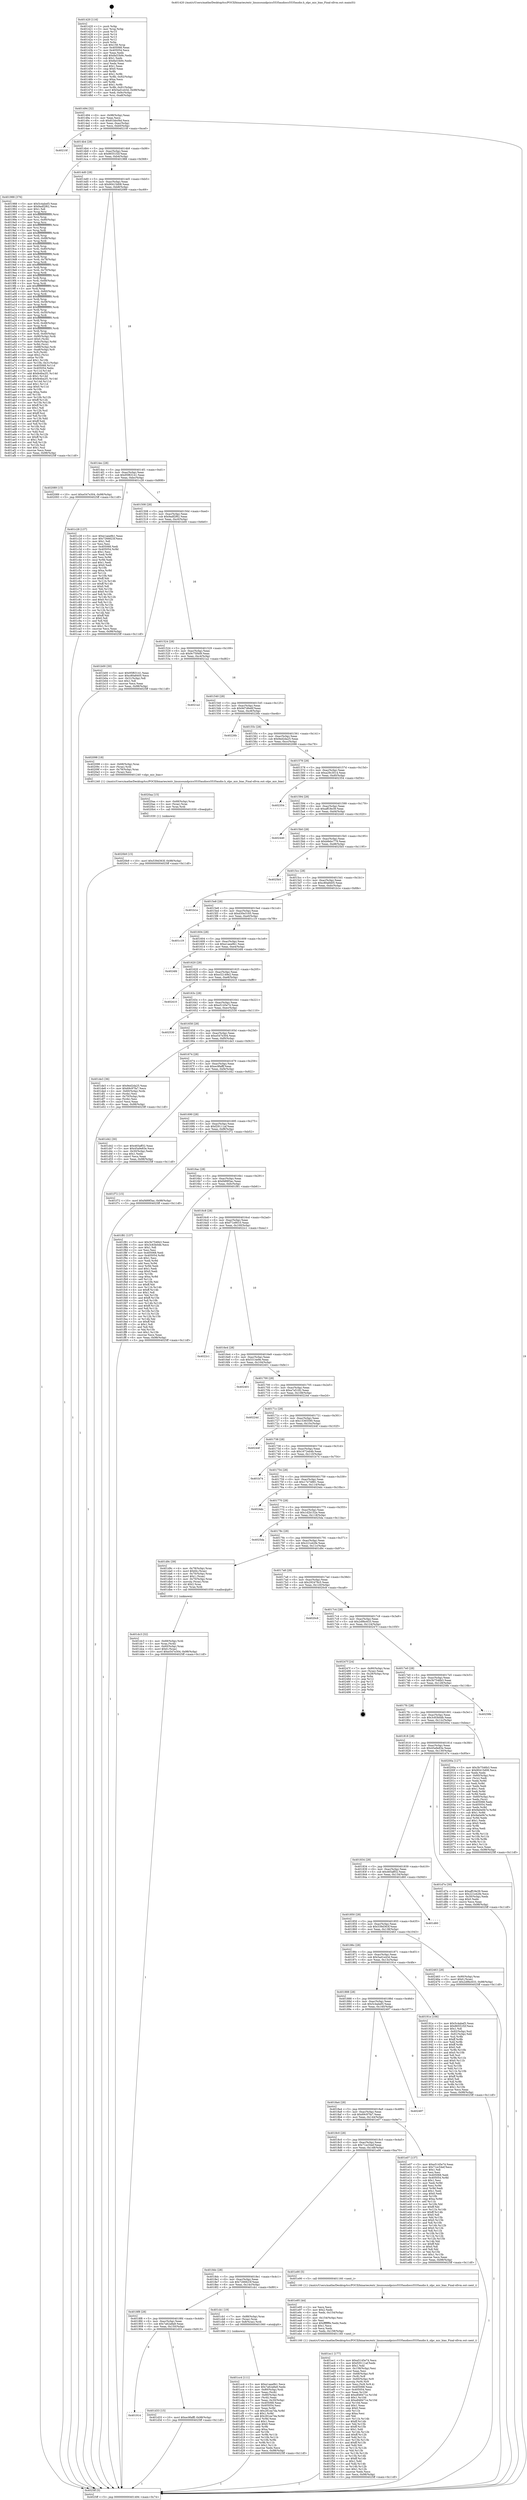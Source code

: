 digraph "0x401420" {
  label = "0x401420 (/mnt/c/Users/mathe/Desktop/tcc/POCII/binaries/extr_linuxsoundpcics5535audiocs5535audio.h_olpc_mic_bias_Final-ollvm.out::main(0))"
  labelloc = "t"
  node[shape=record]

  Entry [label="",width=0.3,height=0.3,shape=circle,fillcolor=black,style=filled]
  "0x401494" [label="{
     0x401494 [32]\l
     | [instrs]\l
     &nbsp;&nbsp;0x401494 \<+6\>: mov -0x98(%rbp),%eax\l
     &nbsp;&nbsp;0x40149a \<+2\>: mov %eax,%ecx\l
     &nbsp;&nbsp;0x40149c \<+6\>: sub $0x81bbcf4d,%ecx\l
     &nbsp;&nbsp;0x4014a2 \<+6\>: mov %eax,-0xac(%rbp)\l
     &nbsp;&nbsp;0x4014a8 \<+6\>: mov %ecx,-0xb0(%rbp)\l
     &nbsp;&nbsp;0x4014ae \<+6\>: je 000000000040210f \<main+0xcef\>\l
  }"]
  "0x40210f" [label="{
     0x40210f\l
  }", style=dashed]
  "0x4014b4" [label="{
     0x4014b4 [28]\l
     | [instrs]\l
     &nbsp;&nbsp;0x4014b4 \<+5\>: jmp 00000000004014b9 \<main+0x99\>\l
     &nbsp;&nbsp;0x4014b9 \<+6\>: mov -0xac(%rbp),%eax\l
     &nbsp;&nbsp;0x4014bf \<+5\>: sub $0x86551f2f,%eax\l
     &nbsp;&nbsp;0x4014c4 \<+6\>: mov %eax,-0xb4(%rbp)\l
     &nbsp;&nbsp;0x4014ca \<+6\>: je 0000000000401988 \<main+0x568\>\l
  }"]
  Exit [label="",width=0.3,height=0.3,shape=circle,fillcolor=black,style=filled,peripheries=2]
  "0x401988" [label="{
     0x401988 [376]\l
     | [instrs]\l
     &nbsp;&nbsp;0x401988 \<+5\>: mov $0x5c4abef3,%eax\l
     &nbsp;&nbsp;0x40198d \<+5\>: mov $0x9adf2f62,%ecx\l
     &nbsp;&nbsp;0x401992 \<+2\>: mov $0x1,%dl\l
     &nbsp;&nbsp;0x401994 \<+3\>: mov %rsp,%rsi\l
     &nbsp;&nbsp;0x401997 \<+4\>: add $0xfffffffffffffff0,%rsi\l
     &nbsp;&nbsp;0x40199b \<+3\>: mov %rsi,%rsp\l
     &nbsp;&nbsp;0x40199e \<+7\>: mov %rsi,-0x90(%rbp)\l
     &nbsp;&nbsp;0x4019a5 \<+3\>: mov %rsp,%rsi\l
     &nbsp;&nbsp;0x4019a8 \<+4\>: add $0xfffffffffffffff0,%rsi\l
     &nbsp;&nbsp;0x4019ac \<+3\>: mov %rsi,%rsp\l
     &nbsp;&nbsp;0x4019af \<+3\>: mov %rsp,%rdi\l
     &nbsp;&nbsp;0x4019b2 \<+4\>: add $0xfffffffffffffff0,%rdi\l
     &nbsp;&nbsp;0x4019b6 \<+3\>: mov %rdi,%rsp\l
     &nbsp;&nbsp;0x4019b9 \<+7\>: mov %rdi,-0x88(%rbp)\l
     &nbsp;&nbsp;0x4019c0 \<+3\>: mov %rsp,%rdi\l
     &nbsp;&nbsp;0x4019c3 \<+4\>: add $0xfffffffffffffff0,%rdi\l
     &nbsp;&nbsp;0x4019c7 \<+3\>: mov %rdi,%rsp\l
     &nbsp;&nbsp;0x4019ca \<+4\>: mov %rdi,-0x80(%rbp)\l
     &nbsp;&nbsp;0x4019ce \<+3\>: mov %rsp,%rdi\l
     &nbsp;&nbsp;0x4019d1 \<+4\>: add $0xfffffffffffffff0,%rdi\l
     &nbsp;&nbsp;0x4019d5 \<+3\>: mov %rdi,%rsp\l
     &nbsp;&nbsp;0x4019d8 \<+4\>: mov %rdi,-0x78(%rbp)\l
     &nbsp;&nbsp;0x4019dc \<+3\>: mov %rsp,%rdi\l
     &nbsp;&nbsp;0x4019df \<+4\>: add $0xfffffffffffffff0,%rdi\l
     &nbsp;&nbsp;0x4019e3 \<+3\>: mov %rdi,%rsp\l
     &nbsp;&nbsp;0x4019e6 \<+4\>: mov %rdi,-0x70(%rbp)\l
     &nbsp;&nbsp;0x4019ea \<+3\>: mov %rsp,%rdi\l
     &nbsp;&nbsp;0x4019ed \<+4\>: add $0xfffffffffffffff0,%rdi\l
     &nbsp;&nbsp;0x4019f1 \<+3\>: mov %rdi,%rsp\l
     &nbsp;&nbsp;0x4019f4 \<+4\>: mov %rdi,-0x68(%rbp)\l
     &nbsp;&nbsp;0x4019f8 \<+3\>: mov %rsp,%rdi\l
     &nbsp;&nbsp;0x4019fb \<+4\>: add $0xfffffffffffffff0,%rdi\l
     &nbsp;&nbsp;0x4019ff \<+3\>: mov %rdi,%rsp\l
     &nbsp;&nbsp;0x401a02 \<+4\>: mov %rdi,-0x60(%rbp)\l
     &nbsp;&nbsp;0x401a06 \<+3\>: mov %rsp,%rdi\l
     &nbsp;&nbsp;0x401a09 \<+4\>: add $0xfffffffffffffff0,%rdi\l
     &nbsp;&nbsp;0x401a0d \<+3\>: mov %rdi,%rsp\l
     &nbsp;&nbsp;0x401a10 \<+4\>: mov %rdi,-0x58(%rbp)\l
     &nbsp;&nbsp;0x401a14 \<+3\>: mov %rsp,%rdi\l
     &nbsp;&nbsp;0x401a17 \<+4\>: add $0xfffffffffffffff0,%rdi\l
     &nbsp;&nbsp;0x401a1b \<+3\>: mov %rdi,%rsp\l
     &nbsp;&nbsp;0x401a1e \<+4\>: mov %rdi,-0x50(%rbp)\l
     &nbsp;&nbsp;0x401a22 \<+3\>: mov %rsp,%rdi\l
     &nbsp;&nbsp;0x401a25 \<+4\>: add $0xfffffffffffffff0,%rdi\l
     &nbsp;&nbsp;0x401a29 \<+3\>: mov %rdi,%rsp\l
     &nbsp;&nbsp;0x401a2c \<+4\>: mov %rdi,-0x48(%rbp)\l
     &nbsp;&nbsp;0x401a30 \<+3\>: mov %rsp,%rdi\l
     &nbsp;&nbsp;0x401a33 \<+4\>: add $0xfffffffffffffff0,%rdi\l
     &nbsp;&nbsp;0x401a37 \<+3\>: mov %rdi,%rsp\l
     &nbsp;&nbsp;0x401a3a \<+4\>: mov %rdi,-0x40(%rbp)\l
     &nbsp;&nbsp;0x401a3e \<+7\>: mov -0x90(%rbp),%rdi\l
     &nbsp;&nbsp;0x401a45 \<+6\>: movl $0x0,(%rdi)\l
     &nbsp;&nbsp;0x401a4b \<+7\>: mov -0x9c(%rbp),%r8d\l
     &nbsp;&nbsp;0x401a52 \<+3\>: mov %r8d,(%rsi)\l
     &nbsp;&nbsp;0x401a55 \<+7\>: mov -0x88(%rbp),%rdi\l
     &nbsp;&nbsp;0x401a5c \<+7\>: mov -0xa8(%rbp),%r9\l
     &nbsp;&nbsp;0x401a63 \<+3\>: mov %r9,(%rdi)\l
     &nbsp;&nbsp;0x401a66 \<+3\>: cmpl $0x2,(%rsi)\l
     &nbsp;&nbsp;0x401a69 \<+4\>: setne %r10b\l
     &nbsp;&nbsp;0x401a6d \<+4\>: and $0x1,%r10b\l
     &nbsp;&nbsp;0x401a71 \<+4\>: mov %r10b,-0x31(%rbp)\l
     &nbsp;&nbsp;0x401a75 \<+8\>: mov 0x405068,%r11d\l
     &nbsp;&nbsp;0x401a7d \<+7\>: mov 0x405054,%ebx\l
     &nbsp;&nbsp;0x401a84 \<+3\>: mov %r11d,%r14d\l
     &nbsp;&nbsp;0x401a87 \<+7\>: add $0xfe4ba2f1,%r14d\l
     &nbsp;&nbsp;0x401a8e \<+4\>: sub $0x1,%r14d\l
     &nbsp;&nbsp;0x401a92 \<+7\>: sub $0xfe4ba2f1,%r14d\l
     &nbsp;&nbsp;0x401a99 \<+4\>: imul %r14d,%r11d\l
     &nbsp;&nbsp;0x401a9d \<+4\>: and $0x1,%r11d\l
     &nbsp;&nbsp;0x401aa1 \<+4\>: cmp $0x0,%r11d\l
     &nbsp;&nbsp;0x401aa5 \<+4\>: sete %r10b\l
     &nbsp;&nbsp;0x401aa9 \<+3\>: cmp $0xa,%ebx\l
     &nbsp;&nbsp;0x401aac \<+4\>: setl %r15b\l
     &nbsp;&nbsp;0x401ab0 \<+3\>: mov %r10b,%r12b\l
     &nbsp;&nbsp;0x401ab3 \<+4\>: xor $0xff,%r12b\l
     &nbsp;&nbsp;0x401ab7 \<+3\>: mov %r15b,%r13b\l
     &nbsp;&nbsp;0x401aba \<+4\>: xor $0xff,%r13b\l
     &nbsp;&nbsp;0x401abe \<+3\>: xor $0x1,%dl\l
     &nbsp;&nbsp;0x401ac1 \<+3\>: mov %r12b,%sil\l
     &nbsp;&nbsp;0x401ac4 \<+4\>: and $0xff,%sil\l
     &nbsp;&nbsp;0x401ac8 \<+3\>: and %dl,%r10b\l
     &nbsp;&nbsp;0x401acb \<+3\>: mov %r13b,%dil\l
     &nbsp;&nbsp;0x401ace \<+4\>: and $0xff,%dil\l
     &nbsp;&nbsp;0x401ad2 \<+3\>: and %dl,%r15b\l
     &nbsp;&nbsp;0x401ad5 \<+3\>: or %r10b,%sil\l
     &nbsp;&nbsp;0x401ad8 \<+3\>: or %r15b,%dil\l
     &nbsp;&nbsp;0x401adb \<+3\>: xor %dil,%sil\l
     &nbsp;&nbsp;0x401ade \<+3\>: or %r13b,%r12b\l
     &nbsp;&nbsp;0x401ae1 \<+4\>: xor $0xff,%r12b\l
     &nbsp;&nbsp;0x401ae5 \<+3\>: or $0x1,%dl\l
     &nbsp;&nbsp;0x401ae8 \<+3\>: and %dl,%r12b\l
     &nbsp;&nbsp;0x401aeb \<+3\>: or %r12b,%sil\l
     &nbsp;&nbsp;0x401aee \<+4\>: test $0x1,%sil\l
     &nbsp;&nbsp;0x401af2 \<+3\>: cmovne %ecx,%eax\l
     &nbsp;&nbsp;0x401af5 \<+6\>: mov %eax,-0x98(%rbp)\l
     &nbsp;&nbsp;0x401afb \<+5\>: jmp 00000000004025ff \<main+0x11df\>\l
  }"]
  "0x4014d0" [label="{
     0x4014d0 [28]\l
     | [instrs]\l
     &nbsp;&nbsp;0x4014d0 \<+5\>: jmp 00000000004014d5 \<main+0xb5\>\l
     &nbsp;&nbsp;0x4014d5 \<+6\>: mov -0xac(%rbp),%eax\l
     &nbsp;&nbsp;0x4014db \<+5\>: sub $0x90415d08,%eax\l
     &nbsp;&nbsp;0x4014e0 \<+6\>: mov %eax,-0xb8(%rbp)\l
     &nbsp;&nbsp;0x4014e6 \<+6\>: je 0000000000402089 \<main+0xc69\>\l
  }"]
  "0x4020b9" [label="{
     0x4020b9 [15]\l
     | [instrs]\l
     &nbsp;&nbsp;0x4020b9 \<+10\>: movl $0x539d363f,-0x98(%rbp)\l
     &nbsp;&nbsp;0x4020c3 \<+5\>: jmp 00000000004025ff \<main+0x11df\>\l
  }"]
  "0x402089" [label="{
     0x402089 [15]\l
     | [instrs]\l
     &nbsp;&nbsp;0x402089 \<+10\>: movl $0xe547e304,-0x98(%rbp)\l
     &nbsp;&nbsp;0x402093 \<+5\>: jmp 00000000004025ff \<main+0x11df\>\l
  }"]
  "0x4014ec" [label="{
     0x4014ec [28]\l
     | [instrs]\l
     &nbsp;&nbsp;0x4014ec \<+5\>: jmp 00000000004014f1 \<main+0xd1\>\l
     &nbsp;&nbsp;0x4014f1 \<+6\>: mov -0xac(%rbp),%eax\l
     &nbsp;&nbsp;0x4014f7 \<+5\>: sub $0x95f63141,%eax\l
     &nbsp;&nbsp;0x4014fc \<+6\>: mov %eax,-0xbc(%rbp)\l
     &nbsp;&nbsp;0x401502 \<+6\>: je 0000000000401c28 \<main+0x808\>\l
  }"]
  "0x4020aa" [label="{
     0x4020aa [15]\l
     | [instrs]\l
     &nbsp;&nbsp;0x4020aa \<+4\>: mov -0x68(%rbp),%rax\l
     &nbsp;&nbsp;0x4020ae \<+3\>: mov (%rax),%rax\l
     &nbsp;&nbsp;0x4020b1 \<+3\>: mov %rax,%rdi\l
     &nbsp;&nbsp;0x4020b4 \<+5\>: call 0000000000401030 \<free@plt\>\l
     | [calls]\l
     &nbsp;&nbsp;0x401030 \{1\} (unknown)\l
  }"]
  "0x401c28" [label="{
     0x401c28 [137]\l
     | [instrs]\l
     &nbsp;&nbsp;0x401c28 \<+5\>: mov $0xe1aea9b1,%eax\l
     &nbsp;&nbsp;0x401c2d \<+5\>: mov $0x7266623f,%ecx\l
     &nbsp;&nbsp;0x401c32 \<+2\>: mov $0x1,%dl\l
     &nbsp;&nbsp;0x401c34 \<+2\>: xor %esi,%esi\l
     &nbsp;&nbsp;0x401c36 \<+7\>: mov 0x405068,%edi\l
     &nbsp;&nbsp;0x401c3d \<+8\>: mov 0x405054,%r8d\l
     &nbsp;&nbsp;0x401c45 \<+3\>: sub $0x1,%esi\l
     &nbsp;&nbsp;0x401c48 \<+3\>: mov %edi,%r9d\l
     &nbsp;&nbsp;0x401c4b \<+3\>: add %esi,%r9d\l
     &nbsp;&nbsp;0x401c4e \<+4\>: imul %r9d,%edi\l
     &nbsp;&nbsp;0x401c52 \<+3\>: and $0x1,%edi\l
     &nbsp;&nbsp;0x401c55 \<+3\>: cmp $0x0,%edi\l
     &nbsp;&nbsp;0x401c58 \<+4\>: sete %r10b\l
     &nbsp;&nbsp;0x401c5c \<+4\>: cmp $0xa,%r8d\l
     &nbsp;&nbsp;0x401c60 \<+4\>: setl %r11b\l
     &nbsp;&nbsp;0x401c64 \<+3\>: mov %r10b,%bl\l
     &nbsp;&nbsp;0x401c67 \<+3\>: xor $0xff,%bl\l
     &nbsp;&nbsp;0x401c6a \<+3\>: mov %r11b,%r14b\l
     &nbsp;&nbsp;0x401c6d \<+4\>: xor $0xff,%r14b\l
     &nbsp;&nbsp;0x401c71 \<+3\>: xor $0x0,%dl\l
     &nbsp;&nbsp;0x401c74 \<+3\>: mov %bl,%r15b\l
     &nbsp;&nbsp;0x401c77 \<+4\>: and $0x0,%r15b\l
     &nbsp;&nbsp;0x401c7b \<+3\>: and %dl,%r10b\l
     &nbsp;&nbsp;0x401c7e \<+3\>: mov %r14b,%r12b\l
     &nbsp;&nbsp;0x401c81 \<+4\>: and $0x0,%r12b\l
     &nbsp;&nbsp;0x401c85 \<+3\>: and %dl,%r11b\l
     &nbsp;&nbsp;0x401c88 \<+3\>: or %r10b,%r15b\l
     &nbsp;&nbsp;0x401c8b \<+3\>: or %r11b,%r12b\l
     &nbsp;&nbsp;0x401c8e \<+3\>: xor %r12b,%r15b\l
     &nbsp;&nbsp;0x401c91 \<+3\>: or %r14b,%bl\l
     &nbsp;&nbsp;0x401c94 \<+3\>: xor $0xff,%bl\l
     &nbsp;&nbsp;0x401c97 \<+3\>: or $0x0,%dl\l
     &nbsp;&nbsp;0x401c9a \<+2\>: and %dl,%bl\l
     &nbsp;&nbsp;0x401c9c \<+3\>: or %bl,%r15b\l
     &nbsp;&nbsp;0x401c9f \<+4\>: test $0x1,%r15b\l
     &nbsp;&nbsp;0x401ca3 \<+3\>: cmovne %ecx,%eax\l
     &nbsp;&nbsp;0x401ca6 \<+6\>: mov %eax,-0x98(%rbp)\l
     &nbsp;&nbsp;0x401cac \<+5\>: jmp 00000000004025ff \<main+0x11df\>\l
  }"]
  "0x401508" [label="{
     0x401508 [28]\l
     | [instrs]\l
     &nbsp;&nbsp;0x401508 \<+5\>: jmp 000000000040150d \<main+0xed\>\l
     &nbsp;&nbsp;0x40150d \<+6\>: mov -0xac(%rbp),%eax\l
     &nbsp;&nbsp;0x401513 \<+5\>: sub $0x9adf2f62,%eax\l
     &nbsp;&nbsp;0x401518 \<+6\>: mov %eax,-0xc0(%rbp)\l
     &nbsp;&nbsp;0x40151e \<+6\>: je 0000000000401b00 \<main+0x6e0\>\l
  }"]
  "0x401ec1" [label="{
     0x401ec1 [177]\l
     | [instrs]\l
     &nbsp;&nbsp;0x401ec1 \<+5\>: mov $0xe5145e74,%ecx\l
     &nbsp;&nbsp;0x401ec6 \<+5\>: mov $0xf29111af,%edx\l
     &nbsp;&nbsp;0x401ecb \<+3\>: mov $0x1,%dil\l
     &nbsp;&nbsp;0x401ece \<+6\>: mov -0x158(%rbp),%esi\l
     &nbsp;&nbsp;0x401ed4 \<+3\>: imul %eax,%esi\l
     &nbsp;&nbsp;0x401ed7 \<+4\>: mov -0x68(%rbp),%r8\l
     &nbsp;&nbsp;0x401edb \<+3\>: mov (%r8),%r8\l
     &nbsp;&nbsp;0x401ede \<+4\>: mov -0x60(%rbp),%r9\l
     &nbsp;&nbsp;0x401ee2 \<+3\>: movslq (%r9),%r9\l
     &nbsp;&nbsp;0x401ee5 \<+4\>: mov %esi,(%r8,%r9,4)\l
     &nbsp;&nbsp;0x401ee9 \<+7\>: mov 0x405068,%eax\l
     &nbsp;&nbsp;0x401ef0 \<+7\>: mov 0x405054,%esi\l
     &nbsp;&nbsp;0x401ef7 \<+3\>: mov %eax,%r10d\l
     &nbsp;&nbsp;0x401efa \<+7\>: add $0xe848471e,%r10d\l
     &nbsp;&nbsp;0x401f01 \<+4\>: sub $0x1,%r10d\l
     &nbsp;&nbsp;0x401f05 \<+7\>: sub $0xe848471e,%r10d\l
     &nbsp;&nbsp;0x401f0c \<+4\>: imul %r10d,%eax\l
     &nbsp;&nbsp;0x401f10 \<+3\>: and $0x1,%eax\l
     &nbsp;&nbsp;0x401f13 \<+3\>: cmp $0x0,%eax\l
     &nbsp;&nbsp;0x401f16 \<+4\>: sete %r11b\l
     &nbsp;&nbsp;0x401f1a \<+3\>: cmp $0xa,%esi\l
     &nbsp;&nbsp;0x401f1d \<+3\>: setl %bl\l
     &nbsp;&nbsp;0x401f20 \<+3\>: mov %r11b,%r14b\l
     &nbsp;&nbsp;0x401f23 \<+4\>: xor $0xff,%r14b\l
     &nbsp;&nbsp;0x401f27 \<+3\>: mov %bl,%r15b\l
     &nbsp;&nbsp;0x401f2a \<+4\>: xor $0xff,%r15b\l
     &nbsp;&nbsp;0x401f2e \<+4\>: xor $0x1,%dil\l
     &nbsp;&nbsp;0x401f32 \<+3\>: mov %r14b,%r12b\l
     &nbsp;&nbsp;0x401f35 \<+4\>: and $0xff,%r12b\l
     &nbsp;&nbsp;0x401f39 \<+3\>: and %dil,%r11b\l
     &nbsp;&nbsp;0x401f3c \<+3\>: mov %r15b,%r13b\l
     &nbsp;&nbsp;0x401f3f \<+4\>: and $0xff,%r13b\l
     &nbsp;&nbsp;0x401f43 \<+3\>: and %dil,%bl\l
     &nbsp;&nbsp;0x401f46 \<+3\>: or %r11b,%r12b\l
     &nbsp;&nbsp;0x401f49 \<+3\>: or %bl,%r13b\l
     &nbsp;&nbsp;0x401f4c \<+3\>: xor %r13b,%r12b\l
     &nbsp;&nbsp;0x401f4f \<+3\>: or %r15b,%r14b\l
     &nbsp;&nbsp;0x401f52 \<+4\>: xor $0xff,%r14b\l
     &nbsp;&nbsp;0x401f56 \<+4\>: or $0x1,%dil\l
     &nbsp;&nbsp;0x401f5a \<+3\>: and %dil,%r14b\l
     &nbsp;&nbsp;0x401f5d \<+3\>: or %r14b,%r12b\l
     &nbsp;&nbsp;0x401f60 \<+4\>: test $0x1,%r12b\l
     &nbsp;&nbsp;0x401f64 \<+3\>: cmovne %edx,%ecx\l
     &nbsp;&nbsp;0x401f67 \<+6\>: mov %ecx,-0x98(%rbp)\l
     &nbsp;&nbsp;0x401f6d \<+5\>: jmp 00000000004025ff \<main+0x11df\>\l
  }"]
  "0x401b00" [label="{
     0x401b00 [30]\l
     | [instrs]\l
     &nbsp;&nbsp;0x401b00 \<+5\>: mov $0x95f63141,%eax\l
     &nbsp;&nbsp;0x401b05 \<+5\>: mov $0xc80a8405,%ecx\l
     &nbsp;&nbsp;0x401b0a \<+3\>: mov -0x31(%rbp),%dl\l
     &nbsp;&nbsp;0x401b0d \<+3\>: test $0x1,%dl\l
     &nbsp;&nbsp;0x401b10 \<+3\>: cmovne %ecx,%eax\l
     &nbsp;&nbsp;0x401b13 \<+6\>: mov %eax,-0x98(%rbp)\l
     &nbsp;&nbsp;0x401b19 \<+5\>: jmp 00000000004025ff \<main+0x11df\>\l
  }"]
  "0x401524" [label="{
     0x401524 [28]\l
     | [instrs]\l
     &nbsp;&nbsp;0x401524 \<+5\>: jmp 0000000000401529 \<main+0x109\>\l
     &nbsp;&nbsp;0x401529 \<+6\>: mov -0xac(%rbp),%eax\l
     &nbsp;&nbsp;0x40152f \<+5\>: sub $0x9c75f4d9,%eax\l
     &nbsp;&nbsp;0x401534 \<+6\>: mov %eax,-0xc4(%rbp)\l
     &nbsp;&nbsp;0x40153a \<+6\>: je 00000000004021a2 \<main+0xd82\>\l
  }"]
  "0x401e95" [label="{
     0x401e95 [44]\l
     | [instrs]\l
     &nbsp;&nbsp;0x401e95 \<+2\>: xor %ecx,%ecx\l
     &nbsp;&nbsp;0x401e97 \<+5\>: mov $0x2,%edx\l
     &nbsp;&nbsp;0x401e9c \<+6\>: mov %edx,-0x154(%rbp)\l
     &nbsp;&nbsp;0x401ea2 \<+1\>: cltd\l
     &nbsp;&nbsp;0x401ea3 \<+6\>: mov -0x154(%rbp),%esi\l
     &nbsp;&nbsp;0x401ea9 \<+2\>: idiv %esi\l
     &nbsp;&nbsp;0x401eab \<+6\>: imul $0xfffffffe,%edx,%edx\l
     &nbsp;&nbsp;0x401eb1 \<+3\>: sub $0x1,%ecx\l
     &nbsp;&nbsp;0x401eb4 \<+2\>: sub %ecx,%edx\l
     &nbsp;&nbsp;0x401eb6 \<+6\>: mov %edx,-0x158(%rbp)\l
     &nbsp;&nbsp;0x401ebc \<+5\>: call 0000000000401160 \<next_i\>\l
     | [calls]\l
     &nbsp;&nbsp;0x401160 \{1\} (/mnt/c/Users/mathe/Desktop/tcc/POCII/binaries/extr_linuxsoundpcics5535audiocs5535audio.h_olpc_mic_bias_Final-ollvm.out::next_i)\l
  }"]
  "0x4021a2" [label="{
     0x4021a2\l
  }", style=dashed]
  "0x401540" [label="{
     0x401540 [28]\l
     | [instrs]\l
     &nbsp;&nbsp;0x401540 \<+5\>: jmp 0000000000401545 \<main+0x125\>\l
     &nbsp;&nbsp;0x401545 \<+6\>: mov -0xac(%rbp),%eax\l
     &nbsp;&nbsp;0x40154b \<+5\>: sub $0x9d7d6e6f,%eax\l
     &nbsp;&nbsp;0x401550 \<+6\>: mov %eax,-0xc8(%rbp)\l
     &nbsp;&nbsp;0x401556 \<+6\>: je 000000000040226b \<main+0xe4b\>\l
  }"]
  "0x401dc3" [label="{
     0x401dc3 [32]\l
     | [instrs]\l
     &nbsp;&nbsp;0x401dc3 \<+4\>: mov -0x68(%rbp),%rdi\l
     &nbsp;&nbsp;0x401dc7 \<+3\>: mov %rax,(%rdi)\l
     &nbsp;&nbsp;0x401dca \<+4\>: mov -0x60(%rbp),%rax\l
     &nbsp;&nbsp;0x401dce \<+6\>: movl $0x0,(%rax)\l
     &nbsp;&nbsp;0x401dd4 \<+10\>: movl $0xe547e304,-0x98(%rbp)\l
     &nbsp;&nbsp;0x401dde \<+5\>: jmp 00000000004025ff \<main+0x11df\>\l
  }"]
  "0x40226b" [label="{
     0x40226b\l
  }", style=dashed]
  "0x40155c" [label="{
     0x40155c [28]\l
     | [instrs]\l
     &nbsp;&nbsp;0x40155c \<+5\>: jmp 0000000000401561 \<main+0x141\>\l
     &nbsp;&nbsp;0x401561 \<+6\>: mov -0xac(%rbp),%eax\l
     &nbsp;&nbsp;0x401567 \<+5\>: sub $0x9ed2da25,%eax\l
     &nbsp;&nbsp;0x40156c \<+6\>: mov %eax,-0xcc(%rbp)\l
     &nbsp;&nbsp;0x401572 \<+6\>: je 0000000000402098 \<main+0xc78\>\l
  }"]
  "0x401914" [label="{
     0x401914\l
  }", style=dashed]
  "0x402098" [label="{
     0x402098 [18]\l
     | [instrs]\l
     &nbsp;&nbsp;0x402098 \<+4\>: mov -0x68(%rbp),%rax\l
     &nbsp;&nbsp;0x40209c \<+3\>: mov (%rax),%rdi\l
     &nbsp;&nbsp;0x40209f \<+4\>: mov -0x78(%rbp),%rax\l
     &nbsp;&nbsp;0x4020a3 \<+2\>: mov (%rax),%esi\l
     &nbsp;&nbsp;0x4020a5 \<+5\>: call 0000000000401240 \<olpc_mic_bias\>\l
     | [calls]\l
     &nbsp;&nbsp;0x401240 \{1\} (/mnt/c/Users/mathe/Desktop/tcc/POCII/binaries/extr_linuxsoundpcics5535audiocs5535audio.h_olpc_mic_bias_Final-ollvm.out::olpc_mic_bias)\l
  }"]
  "0x401578" [label="{
     0x401578 [28]\l
     | [instrs]\l
     &nbsp;&nbsp;0x401578 \<+5\>: jmp 000000000040157d \<main+0x15d\>\l
     &nbsp;&nbsp;0x40157d \<+6\>: mov -0xac(%rbp),%eax\l
     &nbsp;&nbsp;0x401583 \<+5\>: sub $0xa29c3014,%eax\l
     &nbsp;&nbsp;0x401588 \<+6\>: mov %eax,-0xd0(%rbp)\l
     &nbsp;&nbsp;0x40158e \<+6\>: je 0000000000402354 \<main+0xf34\>\l
  }"]
  "0x401d33" [label="{
     0x401d33 [15]\l
     | [instrs]\l
     &nbsp;&nbsp;0x401d33 \<+10\>: movl $0xec9fafff,-0x98(%rbp)\l
     &nbsp;&nbsp;0x401d3d \<+5\>: jmp 00000000004025ff \<main+0x11df\>\l
  }"]
  "0x402354" [label="{
     0x402354\l
  }", style=dashed]
  "0x401594" [label="{
     0x401594 [28]\l
     | [instrs]\l
     &nbsp;&nbsp;0x401594 \<+5\>: jmp 0000000000401599 \<main+0x179\>\l
     &nbsp;&nbsp;0x401599 \<+6\>: mov -0xac(%rbp),%eax\l
     &nbsp;&nbsp;0x40159f \<+5\>: sub $0xaff18e39,%eax\l
     &nbsp;&nbsp;0x4015a4 \<+6\>: mov %eax,-0xd4(%rbp)\l
     &nbsp;&nbsp;0x4015aa \<+6\>: je 0000000000402440 \<main+0x1020\>\l
  }"]
  "0x401cc4" [label="{
     0x401cc4 [111]\l
     | [instrs]\l
     &nbsp;&nbsp;0x401cc4 \<+5\>: mov $0xe1aea9b1,%ecx\l
     &nbsp;&nbsp;0x401cc9 \<+5\>: mov $0x7a62a8a9,%edx\l
     &nbsp;&nbsp;0x401cce \<+4\>: mov -0x80(%rbp),%rdi\l
     &nbsp;&nbsp;0x401cd2 \<+2\>: mov %eax,(%rdi)\l
     &nbsp;&nbsp;0x401cd4 \<+4\>: mov -0x80(%rbp),%rdi\l
     &nbsp;&nbsp;0x401cd8 \<+2\>: mov (%rdi),%eax\l
     &nbsp;&nbsp;0x401cda \<+3\>: mov %eax,-0x30(%rbp)\l
     &nbsp;&nbsp;0x401cdd \<+7\>: mov 0x405068,%eax\l
     &nbsp;&nbsp;0x401ce4 \<+7\>: mov 0x405054,%esi\l
     &nbsp;&nbsp;0x401ceb \<+3\>: mov %eax,%r8d\l
     &nbsp;&nbsp;0x401cee \<+7\>: sub $0x281ea7da,%r8d\l
     &nbsp;&nbsp;0x401cf5 \<+4\>: sub $0x1,%r8d\l
     &nbsp;&nbsp;0x401cf9 \<+7\>: add $0x281ea7da,%r8d\l
     &nbsp;&nbsp;0x401d00 \<+4\>: imul %r8d,%eax\l
     &nbsp;&nbsp;0x401d04 \<+3\>: and $0x1,%eax\l
     &nbsp;&nbsp;0x401d07 \<+3\>: cmp $0x0,%eax\l
     &nbsp;&nbsp;0x401d0a \<+4\>: sete %r9b\l
     &nbsp;&nbsp;0x401d0e \<+3\>: cmp $0xa,%esi\l
     &nbsp;&nbsp;0x401d11 \<+4\>: setl %r10b\l
     &nbsp;&nbsp;0x401d15 \<+3\>: mov %r9b,%r11b\l
     &nbsp;&nbsp;0x401d18 \<+3\>: and %r10b,%r11b\l
     &nbsp;&nbsp;0x401d1b \<+3\>: xor %r10b,%r9b\l
     &nbsp;&nbsp;0x401d1e \<+3\>: or %r9b,%r11b\l
     &nbsp;&nbsp;0x401d21 \<+4\>: test $0x1,%r11b\l
     &nbsp;&nbsp;0x401d25 \<+3\>: cmovne %edx,%ecx\l
     &nbsp;&nbsp;0x401d28 \<+6\>: mov %ecx,-0x98(%rbp)\l
     &nbsp;&nbsp;0x401d2e \<+5\>: jmp 00000000004025ff \<main+0x11df\>\l
  }"]
  "0x402440" [label="{
     0x402440\l
  }", style=dashed]
  "0x4015b0" [label="{
     0x4015b0 [28]\l
     | [instrs]\l
     &nbsp;&nbsp;0x4015b0 \<+5\>: jmp 00000000004015b5 \<main+0x195\>\l
     &nbsp;&nbsp;0x4015b5 \<+6\>: mov -0xac(%rbp),%eax\l
     &nbsp;&nbsp;0x4015bb \<+5\>: sub $0xb8ebc779,%eax\l
     &nbsp;&nbsp;0x4015c0 \<+6\>: mov %eax,-0xd8(%rbp)\l
     &nbsp;&nbsp;0x4015c6 \<+6\>: je 00000000004025b5 \<main+0x1195\>\l
  }"]
  "0x4018f8" [label="{
     0x4018f8 [28]\l
     | [instrs]\l
     &nbsp;&nbsp;0x4018f8 \<+5\>: jmp 00000000004018fd \<main+0x4dd\>\l
     &nbsp;&nbsp;0x4018fd \<+6\>: mov -0xac(%rbp),%eax\l
     &nbsp;&nbsp;0x401903 \<+5\>: sub $0x7a62a8a9,%eax\l
     &nbsp;&nbsp;0x401908 \<+6\>: mov %eax,-0x150(%rbp)\l
     &nbsp;&nbsp;0x40190e \<+6\>: je 0000000000401d33 \<main+0x913\>\l
  }"]
  "0x4025b5" [label="{
     0x4025b5\l
  }", style=dashed]
  "0x4015cc" [label="{
     0x4015cc [28]\l
     | [instrs]\l
     &nbsp;&nbsp;0x4015cc \<+5\>: jmp 00000000004015d1 \<main+0x1b1\>\l
     &nbsp;&nbsp;0x4015d1 \<+6\>: mov -0xac(%rbp),%eax\l
     &nbsp;&nbsp;0x4015d7 \<+5\>: sub $0xc80a8405,%eax\l
     &nbsp;&nbsp;0x4015dc \<+6\>: mov %eax,-0xdc(%rbp)\l
     &nbsp;&nbsp;0x4015e2 \<+6\>: je 0000000000401b1e \<main+0x6fe\>\l
  }"]
  "0x401cb1" [label="{
     0x401cb1 [19]\l
     | [instrs]\l
     &nbsp;&nbsp;0x401cb1 \<+7\>: mov -0x88(%rbp),%rax\l
     &nbsp;&nbsp;0x401cb8 \<+3\>: mov (%rax),%rax\l
     &nbsp;&nbsp;0x401cbb \<+4\>: mov 0x8(%rax),%rdi\l
     &nbsp;&nbsp;0x401cbf \<+5\>: call 0000000000401060 \<atoi@plt\>\l
     | [calls]\l
     &nbsp;&nbsp;0x401060 \{1\} (unknown)\l
  }"]
  "0x401b1e" [label="{
     0x401b1e\l
  }", style=dashed]
  "0x4015e8" [label="{
     0x4015e8 [28]\l
     | [instrs]\l
     &nbsp;&nbsp;0x4015e8 \<+5\>: jmp 00000000004015ed \<main+0x1cd\>\l
     &nbsp;&nbsp;0x4015ed \<+6\>: mov -0xac(%rbp),%eax\l
     &nbsp;&nbsp;0x4015f3 \<+5\>: sub $0xd30e3165,%eax\l
     &nbsp;&nbsp;0x4015f8 \<+6\>: mov %eax,-0xe0(%rbp)\l
     &nbsp;&nbsp;0x4015fe \<+6\>: je 0000000000401c19 \<main+0x7f9\>\l
  }"]
  "0x4018dc" [label="{
     0x4018dc [28]\l
     | [instrs]\l
     &nbsp;&nbsp;0x4018dc \<+5\>: jmp 00000000004018e1 \<main+0x4c1\>\l
     &nbsp;&nbsp;0x4018e1 \<+6\>: mov -0xac(%rbp),%eax\l
     &nbsp;&nbsp;0x4018e7 \<+5\>: sub $0x7266623f,%eax\l
     &nbsp;&nbsp;0x4018ec \<+6\>: mov %eax,-0x14c(%rbp)\l
     &nbsp;&nbsp;0x4018f2 \<+6\>: je 0000000000401cb1 \<main+0x891\>\l
  }"]
  "0x401c19" [label="{
     0x401c19\l
  }", style=dashed]
  "0x401604" [label="{
     0x401604 [28]\l
     | [instrs]\l
     &nbsp;&nbsp;0x401604 \<+5\>: jmp 0000000000401609 \<main+0x1e9\>\l
     &nbsp;&nbsp;0x401609 \<+6\>: mov -0xac(%rbp),%eax\l
     &nbsp;&nbsp;0x40160f \<+5\>: sub $0xe1aea9b1,%eax\l
     &nbsp;&nbsp;0x401614 \<+6\>: mov %eax,-0xe4(%rbp)\l
     &nbsp;&nbsp;0x40161a \<+6\>: je 00000000004024fd \<main+0x10dd\>\l
  }"]
  "0x401e90" [label="{
     0x401e90 [5]\l
     | [instrs]\l
     &nbsp;&nbsp;0x401e90 \<+5\>: call 0000000000401160 \<next_i\>\l
     | [calls]\l
     &nbsp;&nbsp;0x401160 \{1\} (/mnt/c/Users/mathe/Desktop/tcc/POCII/binaries/extr_linuxsoundpcics5535audiocs5535audio.h_olpc_mic_bias_Final-ollvm.out::next_i)\l
  }"]
  "0x4024fd" [label="{
     0x4024fd\l
  }", style=dashed]
  "0x401620" [label="{
     0x401620 [28]\l
     | [instrs]\l
     &nbsp;&nbsp;0x401620 \<+5\>: jmp 0000000000401625 \<main+0x205\>\l
     &nbsp;&nbsp;0x401625 \<+6\>: mov -0xac(%rbp),%eax\l
     &nbsp;&nbsp;0x40162b \<+5\>: sub $0xe32149e2,%eax\l
     &nbsp;&nbsp;0x401630 \<+6\>: mov %eax,-0xe8(%rbp)\l
     &nbsp;&nbsp;0x401636 \<+6\>: je 0000000000402410 \<main+0xff0\>\l
  }"]
  "0x4018c0" [label="{
     0x4018c0 [28]\l
     | [instrs]\l
     &nbsp;&nbsp;0x4018c0 \<+5\>: jmp 00000000004018c5 \<main+0x4a5\>\l
     &nbsp;&nbsp;0x4018c5 \<+6\>: mov -0xac(%rbp),%eax\l
     &nbsp;&nbsp;0x4018cb \<+5\>: sub $0x71ec54ef,%eax\l
     &nbsp;&nbsp;0x4018d0 \<+6\>: mov %eax,-0x148(%rbp)\l
     &nbsp;&nbsp;0x4018d6 \<+6\>: je 0000000000401e90 \<main+0xa70\>\l
  }"]
  "0x402410" [label="{
     0x402410\l
  }", style=dashed]
  "0x40163c" [label="{
     0x40163c [28]\l
     | [instrs]\l
     &nbsp;&nbsp;0x40163c \<+5\>: jmp 0000000000401641 \<main+0x221\>\l
     &nbsp;&nbsp;0x401641 \<+6\>: mov -0xac(%rbp),%eax\l
     &nbsp;&nbsp;0x401647 \<+5\>: sub $0xe5145e74,%eax\l
     &nbsp;&nbsp;0x40164c \<+6\>: mov %eax,-0xec(%rbp)\l
     &nbsp;&nbsp;0x401652 \<+6\>: je 0000000000402530 \<main+0x1110\>\l
  }"]
  "0x401e07" [label="{
     0x401e07 [137]\l
     | [instrs]\l
     &nbsp;&nbsp;0x401e07 \<+5\>: mov $0xe5145e74,%eax\l
     &nbsp;&nbsp;0x401e0c \<+5\>: mov $0x71ec54ef,%ecx\l
     &nbsp;&nbsp;0x401e11 \<+2\>: mov $0x1,%dl\l
     &nbsp;&nbsp;0x401e13 \<+2\>: xor %esi,%esi\l
     &nbsp;&nbsp;0x401e15 \<+7\>: mov 0x405068,%edi\l
     &nbsp;&nbsp;0x401e1c \<+8\>: mov 0x405054,%r8d\l
     &nbsp;&nbsp;0x401e24 \<+3\>: sub $0x1,%esi\l
     &nbsp;&nbsp;0x401e27 \<+3\>: mov %edi,%r9d\l
     &nbsp;&nbsp;0x401e2a \<+3\>: add %esi,%r9d\l
     &nbsp;&nbsp;0x401e2d \<+4\>: imul %r9d,%edi\l
     &nbsp;&nbsp;0x401e31 \<+3\>: and $0x1,%edi\l
     &nbsp;&nbsp;0x401e34 \<+3\>: cmp $0x0,%edi\l
     &nbsp;&nbsp;0x401e37 \<+4\>: sete %r10b\l
     &nbsp;&nbsp;0x401e3b \<+4\>: cmp $0xa,%r8d\l
     &nbsp;&nbsp;0x401e3f \<+4\>: setl %r11b\l
     &nbsp;&nbsp;0x401e43 \<+3\>: mov %r10b,%bl\l
     &nbsp;&nbsp;0x401e46 \<+3\>: xor $0xff,%bl\l
     &nbsp;&nbsp;0x401e49 \<+3\>: mov %r11b,%r14b\l
     &nbsp;&nbsp;0x401e4c \<+4\>: xor $0xff,%r14b\l
     &nbsp;&nbsp;0x401e50 \<+3\>: xor $0x0,%dl\l
     &nbsp;&nbsp;0x401e53 \<+3\>: mov %bl,%r15b\l
     &nbsp;&nbsp;0x401e56 \<+4\>: and $0x0,%r15b\l
     &nbsp;&nbsp;0x401e5a \<+3\>: and %dl,%r10b\l
     &nbsp;&nbsp;0x401e5d \<+3\>: mov %r14b,%r12b\l
     &nbsp;&nbsp;0x401e60 \<+4\>: and $0x0,%r12b\l
     &nbsp;&nbsp;0x401e64 \<+3\>: and %dl,%r11b\l
     &nbsp;&nbsp;0x401e67 \<+3\>: or %r10b,%r15b\l
     &nbsp;&nbsp;0x401e6a \<+3\>: or %r11b,%r12b\l
     &nbsp;&nbsp;0x401e6d \<+3\>: xor %r12b,%r15b\l
     &nbsp;&nbsp;0x401e70 \<+3\>: or %r14b,%bl\l
     &nbsp;&nbsp;0x401e73 \<+3\>: xor $0xff,%bl\l
     &nbsp;&nbsp;0x401e76 \<+3\>: or $0x0,%dl\l
     &nbsp;&nbsp;0x401e79 \<+2\>: and %dl,%bl\l
     &nbsp;&nbsp;0x401e7b \<+3\>: or %bl,%r15b\l
     &nbsp;&nbsp;0x401e7e \<+4\>: test $0x1,%r15b\l
     &nbsp;&nbsp;0x401e82 \<+3\>: cmovne %ecx,%eax\l
     &nbsp;&nbsp;0x401e85 \<+6\>: mov %eax,-0x98(%rbp)\l
     &nbsp;&nbsp;0x401e8b \<+5\>: jmp 00000000004025ff \<main+0x11df\>\l
  }"]
  "0x402530" [label="{
     0x402530\l
  }", style=dashed]
  "0x401658" [label="{
     0x401658 [28]\l
     | [instrs]\l
     &nbsp;&nbsp;0x401658 \<+5\>: jmp 000000000040165d \<main+0x23d\>\l
     &nbsp;&nbsp;0x40165d \<+6\>: mov -0xac(%rbp),%eax\l
     &nbsp;&nbsp;0x401663 \<+5\>: sub $0xe547e304,%eax\l
     &nbsp;&nbsp;0x401668 \<+6\>: mov %eax,-0xf0(%rbp)\l
     &nbsp;&nbsp;0x40166e \<+6\>: je 0000000000401de3 \<main+0x9c3\>\l
  }"]
  "0x4018a4" [label="{
     0x4018a4 [28]\l
     | [instrs]\l
     &nbsp;&nbsp;0x4018a4 \<+5\>: jmp 00000000004018a9 \<main+0x489\>\l
     &nbsp;&nbsp;0x4018a9 \<+6\>: mov -0xac(%rbp),%eax\l
     &nbsp;&nbsp;0x4018af \<+5\>: sub $0x69c97fa7,%eax\l
     &nbsp;&nbsp;0x4018b4 \<+6\>: mov %eax,-0x144(%rbp)\l
     &nbsp;&nbsp;0x4018ba \<+6\>: je 0000000000401e07 \<main+0x9e7\>\l
  }"]
  "0x401de3" [label="{
     0x401de3 [36]\l
     | [instrs]\l
     &nbsp;&nbsp;0x401de3 \<+5\>: mov $0x9ed2da25,%eax\l
     &nbsp;&nbsp;0x401de8 \<+5\>: mov $0x69c97fa7,%ecx\l
     &nbsp;&nbsp;0x401ded \<+4\>: mov -0x60(%rbp),%rdx\l
     &nbsp;&nbsp;0x401df1 \<+2\>: mov (%rdx),%esi\l
     &nbsp;&nbsp;0x401df3 \<+4\>: mov -0x70(%rbp),%rdx\l
     &nbsp;&nbsp;0x401df7 \<+2\>: cmp (%rdx),%esi\l
     &nbsp;&nbsp;0x401df9 \<+3\>: cmovl %ecx,%eax\l
     &nbsp;&nbsp;0x401dfc \<+6\>: mov %eax,-0x98(%rbp)\l
     &nbsp;&nbsp;0x401e02 \<+5\>: jmp 00000000004025ff \<main+0x11df\>\l
  }"]
  "0x401674" [label="{
     0x401674 [28]\l
     | [instrs]\l
     &nbsp;&nbsp;0x401674 \<+5\>: jmp 0000000000401679 \<main+0x259\>\l
     &nbsp;&nbsp;0x401679 \<+6\>: mov -0xac(%rbp),%eax\l
     &nbsp;&nbsp;0x40167f \<+5\>: sub $0xec9fafff,%eax\l
     &nbsp;&nbsp;0x401684 \<+6\>: mov %eax,-0xf4(%rbp)\l
     &nbsp;&nbsp;0x40168a \<+6\>: je 0000000000401d42 \<main+0x922\>\l
  }"]
  "0x402497" [label="{
     0x402497\l
  }", style=dashed]
  "0x401d42" [label="{
     0x401d42 [30]\l
     | [instrs]\l
     &nbsp;&nbsp;0x401d42 \<+5\>: mov $0x465aff32,%eax\l
     &nbsp;&nbsp;0x401d47 \<+5\>: mov $0x45a9e83e,%ecx\l
     &nbsp;&nbsp;0x401d4c \<+3\>: mov -0x30(%rbp),%edx\l
     &nbsp;&nbsp;0x401d4f \<+3\>: cmp $0x1,%edx\l
     &nbsp;&nbsp;0x401d52 \<+3\>: cmovl %ecx,%eax\l
     &nbsp;&nbsp;0x401d55 \<+6\>: mov %eax,-0x98(%rbp)\l
     &nbsp;&nbsp;0x401d5b \<+5\>: jmp 00000000004025ff \<main+0x11df\>\l
  }"]
  "0x401690" [label="{
     0x401690 [28]\l
     | [instrs]\l
     &nbsp;&nbsp;0x401690 \<+5\>: jmp 0000000000401695 \<main+0x275\>\l
     &nbsp;&nbsp;0x401695 \<+6\>: mov -0xac(%rbp),%eax\l
     &nbsp;&nbsp;0x40169b \<+5\>: sub $0xf29111af,%eax\l
     &nbsp;&nbsp;0x4016a0 \<+6\>: mov %eax,-0xf8(%rbp)\l
     &nbsp;&nbsp;0x4016a6 \<+6\>: je 0000000000401f72 \<main+0xb52\>\l
  }"]
  "0x401420" [label="{
     0x401420 [116]\l
     | [instrs]\l
     &nbsp;&nbsp;0x401420 \<+1\>: push %rbp\l
     &nbsp;&nbsp;0x401421 \<+3\>: mov %rsp,%rbp\l
     &nbsp;&nbsp;0x401424 \<+2\>: push %r15\l
     &nbsp;&nbsp;0x401426 \<+2\>: push %r14\l
     &nbsp;&nbsp;0x401428 \<+2\>: push %r13\l
     &nbsp;&nbsp;0x40142a \<+2\>: push %r12\l
     &nbsp;&nbsp;0x40142c \<+1\>: push %rbx\l
     &nbsp;&nbsp;0x40142d \<+7\>: sub $0x158,%rsp\l
     &nbsp;&nbsp;0x401434 \<+7\>: mov 0x405068,%eax\l
     &nbsp;&nbsp;0x40143b \<+7\>: mov 0x405054,%ecx\l
     &nbsp;&nbsp;0x401442 \<+2\>: mov %eax,%edx\l
     &nbsp;&nbsp;0x401444 \<+6\>: add $0x8a53b9c,%edx\l
     &nbsp;&nbsp;0x40144a \<+3\>: sub $0x1,%edx\l
     &nbsp;&nbsp;0x40144d \<+6\>: sub $0x8a53b9c,%edx\l
     &nbsp;&nbsp;0x401453 \<+3\>: imul %edx,%eax\l
     &nbsp;&nbsp;0x401456 \<+3\>: and $0x1,%eax\l
     &nbsp;&nbsp;0x401459 \<+3\>: cmp $0x0,%eax\l
     &nbsp;&nbsp;0x40145c \<+4\>: sete %r8b\l
     &nbsp;&nbsp;0x401460 \<+4\>: and $0x1,%r8b\l
     &nbsp;&nbsp;0x401464 \<+7\>: mov %r8b,-0x92(%rbp)\l
     &nbsp;&nbsp;0x40146b \<+3\>: cmp $0xa,%ecx\l
     &nbsp;&nbsp;0x40146e \<+4\>: setl %r8b\l
     &nbsp;&nbsp;0x401472 \<+4\>: and $0x1,%r8b\l
     &nbsp;&nbsp;0x401476 \<+7\>: mov %r8b,-0x91(%rbp)\l
     &nbsp;&nbsp;0x40147d \<+10\>: movl $0x5ad1e43d,-0x98(%rbp)\l
     &nbsp;&nbsp;0x401487 \<+6\>: mov %edi,-0x9c(%rbp)\l
     &nbsp;&nbsp;0x40148d \<+7\>: mov %rsi,-0xa8(%rbp)\l
  }"]
  "0x401f72" [label="{
     0x401f72 [15]\l
     | [instrs]\l
     &nbsp;&nbsp;0x401f72 \<+10\>: movl $0xf489f3ac,-0x98(%rbp)\l
     &nbsp;&nbsp;0x401f7c \<+5\>: jmp 00000000004025ff \<main+0x11df\>\l
  }"]
  "0x4016ac" [label="{
     0x4016ac [28]\l
     | [instrs]\l
     &nbsp;&nbsp;0x4016ac \<+5\>: jmp 00000000004016b1 \<main+0x291\>\l
     &nbsp;&nbsp;0x4016b1 \<+6\>: mov -0xac(%rbp),%eax\l
     &nbsp;&nbsp;0x4016b7 \<+5\>: sub $0xf489f3ac,%eax\l
     &nbsp;&nbsp;0x4016bc \<+6\>: mov %eax,-0xfc(%rbp)\l
     &nbsp;&nbsp;0x4016c2 \<+6\>: je 0000000000401f81 \<main+0xb61\>\l
  }"]
  "0x4025ff" [label="{
     0x4025ff [5]\l
     | [instrs]\l
     &nbsp;&nbsp;0x4025ff \<+5\>: jmp 0000000000401494 \<main+0x74\>\l
  }"]
  "0x401f81" [label="{
     0x401f81 [137]\l
     | [instrs]\l
     &nbsp;&nbsp;0x401f81 \<+5\>: mov $0x3b7546b3,%eax\l
     &nbsp;&nbsp;0x401f86 \<+5\>: mov $0x3c83b0db,%ecx\l
     &nbsp;&nbsp;0x401f8b \<+2\>: mov $0x1,%dl\l
     &nbsp;&nbsp;0x401f8d \<+2\>: xor %esi,%esi\l
     &nbsp;&nbsp;0x401f8f \<+7\>: mov 0x405068,%edi\l
     &nbsp;&nbsp;0x401f96 \<+8\>: mov 0x405054,%r8d\l
     &nbsp;&nbsp;0x401f9e \<+3\>: sub $0x1,%esi\l
     &nbsp;&nbsp;0x401fa1 \<+3\>: mov %edi,%r9d\l
     &nbsp;&nbsp;0x401fa4 \<+3\>: add %esi,%r9d\l
     &nbsp;&nbsp;0x401fa7 \<+4\>: imul %r9d,%edi\l
     &nbsp;&nbsp;0x401fab \<+3\>: and $0x1,%edi\l
     &nbsp;&nbsp;0x401fae \<+3\>: cmp $0x0,%edi\l
     &nbsp;&nbsp;0x401fb1 \<+4\>: sete %r10b\l
     &nbsp;&nbsp;0x401fb5 \<+4\>: cmp $0xa,%r8d\l
     &nbsp;&nbsp;0x401fb9 \<+4\>: setl %r11b\l
     &nbsp;&nbsp;0x401fbd \<+3\>: mov %r10b,%bl\l
     &nbsp;&nbsp;0x401fc0 \<+3\>: xor $0xff,%bl\l
     &nbsp;&nbsp;0x401fc3 \<+3\>: mov %r11b,%r14b\l
     &nbsp;&nbsp;0x401fc6 \<+4\>: xor $0xff,%r14b\l
     &nbsp;&nbsp;0x401fca \<+3\>: xor $0x1,%dl\l
     &nbsp;&nbsp;0x401fcd \<+3\>: mov %bl,%r15b\l
     &nbsp;&nbsp;0x401fd0 \<+4\>: and $0xff,%r15b\l
     &nbsp;&nbsp;0x401fd4 \<+3\>: and %dl,%r10b\l
     &nbsp;&nbsp;0x401fd7 \<+3\>: mov %r14b,%r12b\l
     &nbsp;&nbsp;0x401fda \<+4\>: and $0xff,%r12b\l
     &nbsp;&nbsp;0x401fde \<+3\>: and %dl,%r11b\l
     &nbsp;&nbsp;0x401fe1 \<+3\>: or %r10b,%r15b\l
     &nbsp;&nbsp;0x401fe4 \<+3\>: or %r11b,%r12b\l
     &nbsp;&nbsp;0x401fe7 \<+3\>: xor %r12b,%r15b\l
     &nbsp;&nbsp;0x401fea \<+3\>: or %r14b,%bl\l
     &nbsp;&nbsp;0x401fed \<+3\>: xor $0xff,%bl\l
     &nbsp;&nbsp;0x401ff0 \<+3\>: or $0x1,%dl\l
     &nbsp;&nbsp;0x401ff3 \<+2\>: and %dl,%bl\l
     &nbsp;&nbsp;0x401ff5 \<+3\>: or %bl,%r15b\l
     &nbsp;&nbsp;0x401ff8 \<+4\>: test $0x1,%r15b\l
     &nbsp;&nbsp;0x401ffc \<+3\>: cmovne %ecx,%eax\l
     &nbsp;&nbsp;0x401fff \<+6\>: mov %eax,-0x98(%rbp)\l
     &nbsp;&nbsp;0x402005 \<+5\>: jmp 00000000004025ff \<main+0x11df\>\l
  }"]
  "0x4016c8" [label="{
     0x4016c8 [28]\l
     | [instrs]\l
     &nbsp;&nbsp;0x4016c8 \<+5\>: jmp 00000000004016cd \<main+0x2ad\>\l
     &nbsp;&nbsp;0x4016cd \<+6\>: mov -0xac(%rbp),%eax\l
     &nbsp;&nbsp;0x4016d3 \<+5\>: sub $0xf71e9010,%eax\l
     &nbsp;&nbsp;0x4016d8 \<+6\>: mov %eax,-0x100(%rbp)\l
     &nbsp;&nbsp;0x4016de \<+6\>: je 00000000004022c1 \<main+0xea1\>\l
  }"]
  "0x401888" [label="{
     0x401888 [28]\l
     | [instrs]\l
     &nbsp;&nbsp;0x401888 \<+5\>: jmp 000000000040188d \<main+0x46d\>\l
     &nbsp;&nbsp;0x40188d \<+6\>: mov -0xac(%rbp),%eax\l
     &nbsp;&nbsp;0x401893 \<+5\>: sub $0x5c4abef3,%eax\l
     &nbsp;&nbsp;0x401898 \<+6\>: mov %eax,-0x140(%rbp)\l
     &nbsp;&nbsp;0x40189e \<+6\>: je 0000000000402497 \<main+0x1077\>\l
  }"]
  "0x4022c1" [label="{
     0x4022c1\l
  }", style=dashed]
  "0x4016e4" [label="{
     0x4016e4 [28]\l
     | [instrs]\l
     &nbsp;&nbsp;0x4016e4 \<+5\>: jmp 00000000004016e9 \<main+0x2c9\>\l
     &nbsp;&nbsp;0x4016e9 \<+6\>: mov -0xac(%rbp),%eax\l
     &nbsp;&nbsp;0x4016ef \<+5\>: sub $0x5314e9e,%eax\l
     &nbsp;&nbsp;0x4016f4 \<+6\>: mov %eax,-0x104(%rbp)\l
     &nbsp;&nbsp;0x4016fa \<+6\>: je 0000000000402401 \<main+0xfe1\>\l
  }"]
  "0x40191e" [label="{
     0x40191e [106]\l
     | [instrs]\l
     &nbsp;&nbsp;0x40191e \<+5\>: mov $0x5c4abef3,%eax\l
     &nbsp;&nbsp;0x401923 \<+5\>: mov $0x86551f2f,%ecx\l
     &nbsp;&nbsp;0x401928 \<+2\>: mov $0x1,%dl\l
     &nbsp;&nbsp;0x40192a \<+7\>: mov -0x92(%rbp),%sil\l
     &nbsp;&nbsp;0x401931 \<+7\>: mov -0x91(%rbp),%dil\l
     &nbsp;&nbsp;0x401938 \<+3\>: mov %sil,%r8b\l
     &nbsp;&nbsp;0x40193b \<+4\>: xor $0xff,%r8b\l
     &nbsp;&nbsp;0x40193f \<+3\>: mov %dil,%r9b\l
     &nbsp;&nbsp;0x401942 \<+4\>: xor $0xff,%r9b\l
     &nbsp;&nbsp;0x401946 \<+3\>: xor $0x0,%dl\l
     &nbsp;&nbsp;0x401949 \<+3\>: mov %r8b,%r10b\l
     &nbsp;&nbsp;0x40194c \<+4\>: and $0x0,%r10b\l
     &nbsp;&nbsp;0x401950 \<+3\>: and %dl,%sil\l
     &nbsp;&nbsp;0x401953 \<+3\>: mov %r9b,%r11b\l
     &nbsp;&nbsp;0x401956 \<+4\>: and $0x0,%r11b\l
     &nbsp;&nbsp;0x40195a \<+3\>: and %dl,%dil\l
     &nbsp;&nbsp;0x40195d \<+3\>: or %sil,%r10b\l
     &nbsp;&nbsp;0x401960 \<+3\>: or %dil,%r11b\l
     &nbsp;&nbsp;0x401963 \<+3\>: xor %r11b,%r10b\l
     &nbsp;&nbsp;0x401966 \<+3\>: or %r9b,%r8b\l
     &nbsp;&nbsp;0x401969 \<+4\>: xor $0xff,%r8b\l
     &nbsp;&nbsp;0x40196d \<+3\>: or $0x0,%dl\l
     &nbsp;&nbsp;0x401970 \<+3\>: and %dl,%r8b\l
     &nbsp;&nbsp;0x401973 \<+3\>: or %r8b,%r10b\l
     &nbsp;&nbsp;0x401976 \<+4\>: test $0x1,%r10b\l
     &nbsp;&nbsp;0x40197a \<+3\>: cmovne %ecx,%eax\l
     &nbsp;&nbsp;0x40197d \<+6\>: mov %eax,-0x98(%rbp)\l
     &nbsp;&nbsp;0x401983 \<+5\>: jmp 00000000004025ff \<main+0x11df\>\l
  }"]
  "0x402401" [label="{
     0x402401\l
  }", style=dashed]
  "0x401700" [label="{
     0x401700 [28]\l
     | [instrs]\l
     &nbsp;&nbsp;0x401700 \<+5\>: jmp 0000000000401705 \<main+0x2e5\>\l
     &nbsp;&nbsp;0x401705 \<+6\>: mov -0xac(%rbp),%eax\l
     &nbsp;&nbsp;0x40170b \<+5\>: sub $0xa7a5182,%eax\l
     &nbsp;&nbsp;0x401710 \<+6\>: mov %eax,-0x108(%rbp)\l
     &nbsp;&nbsp;0x401716 \<+6\>: je 000000000040224d \<main+0xe2d\>\l
  }"]
  "0x40186c" [label="{
     0x40186c [28]\l
     | [instrs]\l
     &nbsp;&nbsp;0x40186c \<+5\>: jmp 0000000000401871 \<main+0x451\>\l
     &nbsp;&nbsp;0x401871 \<+6\>: mov -0xac(%rbp),%eax\l
     &nbsp;&nbsp;0x401877 \<+5\>: sub $0x5ad1e43d,%eax\l
     &nbsp;&nbsp;0x40187c \<+6\>: mov %eax,-0x13c(%rbp)\l
     &nbsp;&nbsp;0x401882 \<+6\>: je 000000000040191e \<main+0x4fe\>\l
  }"]
  "0x40224d" [label="{
     0x40224d\l
  }", style=dashed]
  "0x40171c" [label="{
     0x40171c [28]\l
     | [instrs]\l
     &nbsp;&nbsp;0x40171c \<+5\>: jmp 0000000000401721 \<main+0x301\>\l
     &nbsp;&nbsp;0x401721 \<+6\>: mov -0xac(%rbp),%eax\l
     &nbsp;&nbsp;0x401727 \<+5\>: sub $0x15365590,%eax\l
     &nbsp;&nbsp;0x40172c \<+6\>: mov %eax,-0x10c(%rbp)\l
     &nbsp;&nbsp;0x401732 \<+6\>: je 000000000040244f \<main+0x102f\>\l
  }"]
  "0x402463" [label="{
     0x402463 [28]\l
     | [instrs]\l
     &nbsp;&nbsp;0x402463 \<+7\>: mov -0x90(%rbp),%rax\l
     &nbsp;&nbsp;0x40246a \<+6\>: movl $0x0,(%rax)\l
     &nbsp;&nbsp;0x402470 \<+10\>: movl $0x2d9bc633,-0x98(%rbp)\l
     &nbsp;&nbsp;0x40247a \<+5\>: jmp 00000000004025ff \<main+0x11df\>\l
  }"]
  "0x40244f" [label="{
     0x40244f\l
  }", style=dashed]
  "0x401738" [label="{
     0x401738 [28]\l
     | [instrs]\l
     &nbsp;&nbsp;0x401738 \<+5\>: jmp 000000000040173d \<main+0x31d\>\l
     &nbsp;&nbsp;0x40173d \<+6\>: mov -0xac(%rbp),%eax\l
     &nbsp;&nbsp;0x401743 \<+5\>: sub $0x1672eb4b,%eax\l
     &nbsp;&nbsp;0x401748 \<+6\>: mov %eax,-0x110(%rbp)\l
     &nbsp;&nbsp;0x40174e \<+6\>: je 0000000000401b74 \<main+0x754\>\l
  }"]
  "0x401850" [label="{
     0x401850 [28]\l
     | [instrs]\l
     &nbsp;&nbsp;0x401850 \<+5\>: jmp 0000000000401855 \<main+0x435\>\l
     &nbsp;&nbsp;0x401855 \<+6\>: mov -0xac(%rbp),%eax\l
     &nbsp;&nbsp;0x40185b \<+5\>: sub $0x539d363f,%eax\l
     &nbsp;&nbsp;0x401860 \<+6\>: mov %eax,-0x138(%rbp)\l
     &nbsp;&nbsp;0x401866 \<+6\>: je 0000000000402463 \<main+0x1043\>\l
  }"]
  "0x401b74" [label="{
     0x401b74\l
  }", style=dashed]
  "0x401754" [label="{
     0x401754 [28]\l
     | [instrs]\l
     &nbsp;&nbsp;0x401754 \<+5\>: jmp 0000000000401759 \<main+0x339\>\l
     &nbsp;&nbsp;0x401759 \<+6\>: mov -0xac(%rbp),%eax\l
     &nbsp;&nbsp;0x40175f \<+5\>: sub $0x17e74881,%eax\l
     &nbsp;&nbsp;0x401764 \<+6\>: mov %eax,-0x114(%rbp)\l
     &nbsp;&nbsp;0x40176a \<+6\>: je 00000000004024dc \<main+0x10bc\>\l
  }"]
  "0x401d60" [label="{
     0x401d60\l
  }", style=dashed]
  "0x4024dc" [label="{
     0x4024dc\l
  }", style=dashed]
  "0x401770" [label="{
     0x401770 [28]\l
     | [instrs]\l
     &nbsp;&nbsp;0x401770 \<+5\>: jmp 0000000000401775 \<main+0x355\>\l
     &nbsp;&nbsp;0x401775 \<+6\>: mov -0xac(%rbp),%eax\l
     &nbsp;&nbsp;0x40177b \<+5\>: sub $0x1d2b152e,%eax\l
     &nbsp;&nbsp;0x401780 \<+6\>: mov %eax,-0x118(%rbp)\l
     &nbsp;&nbsp;0x401786 \<+6\>: je 00000000004025da \<main+0x11ba\>\l
  }"]
  "0x401834" [label="{
     0x401834 [28]\l
     | [instrs]\l
     &nbsp;&nbsp;0x401834 \<+5\>: jmp 0000000000401839 \<main+0x419\>\l
     &nbsp;&nbsp;0x401839 \<+6\>: mov -0xac(%rbp),%eax\l
     &nbsp;&nbsp;0x40183f \<+5\>: sub $0x465aff32,%eax\l
     &nbsp;&nbsp;0x401844 \<+6\>: mov %eax,-0x134(%rbp)\l
     &nbsp;&nbsp;0x40184a \<+6\>: je 0000000000401d60 \<main+0x940\>\l
  }"]
  "0x4025da" [label="{
     0x4025da\l
  }", style=dashed]
  "0x40178c" [label="{
     0x40178c [28]\l
     | [instrs]\l
     &nbsp;&nbsp;0x40178c \<+5\>: jmp 0000000000401791 \<main+0x371\>\l
     &nbsp;&nbsp;0x401791 \<+6\>: mov -0xac(%rbp),%eax\l
     &nbsp;&nbsp;0x401797 \<+5\>: sub $0x221e42fe,%eax\l
     &nbsp;&nbsp;0x40179c \<+6\>: mov %eax,-0x11c(%rbp)\l
     &nbsp;&nbsp;0x4017a2 \<+6\>: je 0000000000401d9c \<main+0x97c\>\l
  }"]
  "0x401d7e" [label="{
     0x401d7e [30]\l
     | [instrs]\l
     &nbsp;&nbsp;0x401d7e \<+5\>: mov $0xaff18e39,%eax\l
     &nbsp;&nbsp;0x401d83 \<+5\>: mov $0x221e42fe,%ecx\l
     &nbsp;&nbsp;0x401d88 \<+3\>: mov -0x30(%rbp),%edx\l
     &nbsp;&nbsp;0x401d8b \<+3\>: cmp $0x0,%edx\l
     &nbsp;&nbsp;0x401d8e \<+3\>: cmove %ecx,%eax\l
     &nbsp;&nbsp;0x401d91 \<+6\>: mov %eax,-0x98(%rbp)\l
     &nbsp;&nbsp;0x401d97 \<+5\>: jmp 00000000004025ff \<main+0x11df\>\l
  }"]
  "0x401d9c" [label="{
     0x401d9c [39]\l
     | [instrs]\l
     &nbsp;&nbsp;0x401d9c \<+4\>: mov -0x78(%rbp),%rax\l
     &nbsp;&nbsp;0x401da0 \<+6\>: movl $0x64,(%rax)\l
     &nbsp;&nbsp;0x401da6 \<+4\>: mov -0x70(%rbp),%rax\l
     &nbsp;&nbsp;0x401daa \<+6\>: movl $0x1,(%rax)\l
     &nbsp;&nbsp;0x401db0 \<+4\>: mov -0x70(%rbp),%rax\l
     &nbsp;&nbsp;0x401db4 \<+3\>: movslq (%rax),%rax\l
     &nbsp;&nbsp;0x401db7 \<+4\>: shl $0x2,%rax\l
     &nbsp;&nbsp;0x401dbb \<+3\>: mov %rax,%rdi\l
     &nbsp;&nbsp;0x401dbe \<+5\>: call 0000000000401050 \<malloc@plt\>\l
     | [calls]\l
     &nbsp;&nbsp;0x401050 \{1\} (unknown)\l
  }"]
  "0x4017a8" [label="{
     0x4017a8 [28]\l
     | [instrs]\l
     &nbsp;&nbsp;0x4017a8 \<+5\>: jmp 00000000004017ad \<main+0x38d\>\l
     &nbsp;&nbsp;0x4017ad \<+6\>: mov -0xac(%rbp),%eax\l
     &nbsp;&nbsp;0x4017b3 \<+5\>: sub $0x292479c5,%eax\l
     &nbsp;&nbsp;0x4017b8 \<+6\>: mov %eax,-0x120(%rbp)\l
     &nbsp;&nbsp;0x4017be \<+6\>: je 00000000004020c8 \<main+0xca8\>\l
  }"]
  "0x401818" [label="{
     0x401818 [28]\l
     | [instrs]\l
     &nbsp;&nbsp;0x401818 \<+5\>: jmp 000000000040181d \<main+0x3fd\>\l
     &nbsp;&nbsp;0x40181d \<+6\>: mov -0xac(%rbp),%eax\l
     &nbsp;&nbsp;0x401823 \<+5\>: sub $0x45a9e83e,%eax\l
     &nbsp;&nbsp;0x401828 \<+6\>: mov %eax,-0x130(%rbp)\l
     &nbsp;&nbsp;0x40182e \<+6\>: je 0000000000401d7e \<main+0x95e\>\l
  }"]
  "0x4020c8" [label="{
     0x4020c8\l
  }", style=dashed]
  "0x4017c4" [label="{
     0x4017c4 [28]\l
     | [instrs]\l
     &nbsp;&nbsp;0x4017c4 \<+5\>: jmp 00000000004017c9 \<main+0x3a9\>\l
     &nbsp;&nbsp;0x4017c9 \<+6\>: mov -0xac(%rbp),%eax\l
     &nbsp;&nbsp;0x4017cf \<+5\>: sub $0x2d9bc633,%eax\l
     &nbsp;&nbsp;0x4017d4 \<+6\>: mov %eax,-0x124(%rbp)\l
     &nbsp;&nbsp;0x4017da \<+6\>: je 000000000040247f \<main+0x105f\>\l
  }"]
  "0x40200a" [label="{
     0x40200a [127]\l
     | [instrs]\l
     &nbsp;&nbsp;0x40200a \<+5\>: mov $0x3b7546b3,%eax\l
     &nbsp;&nbsp;0x40200f \<+5\>: mov $0x90415d08,%ecx\l
     &nbsp;&nbsp;0x402014 \<+2\>: xor %edx,%edx\l
     &nbsp;&nbsp;0x402016 \<+4\>: mov -0x60(%rbp),%rsi\l
     &nbsp;&nbsp;0x40201a \<+2\>: mov (%rsi),%edi\l
     &nbsp;&nbsp;0x40201c \<+3\>: mov %edx,%r8d\l
     &nbsp;&nbsp;0x40201f \<+3\>: sub %edi,%r8d\l
     &nbsp;&nbsp;0x402022 \<+2\>: mov %edx,%edi\l
     &nbsp;&nbsp;0x402024 \<+3\>: sub $0x1,%edi\l
     &nbsp;&nbsp;0x402027 \<+3\>: add %edi,%r8d\l
     &nbsp;&nbsp;0x40202a \<+3\>: sub %r8d,%edx\l
     &nbsp;&nbsp;0x40202d \<+4\>: mov -0x60(%rbp),%rsi\l
     &nbsp;&nbsp;0x402031 \<+2\>: mov %edx,(%rsi)\l
     &nbsp;&nbsp;0x402033 \<+7\>: mov 0x405068,%edx\l
     &nbsp;&nbsp;0x40203a \<+7\>: mov 0x405054,%edi\l
     &nbsp;&nbsp;0x402041 \<+3\>: mov %edx,%r8d\l
     &nbsp;&nbsp;0x402044 \<+7\>: add $0x9a0e0b7e,%r8d\l
     &nbsp;&nbsp;0x40204b \<+4\>: sub $0x1,%r8d\l
     &nbsp;&nbsp;0x40204f \<+7\>: sub $0x9a0e0b7e,%r8d\l
     &nbsp;&nbsp;0x402056 \<+4\>: imul %r8d,%edx\l
     &nbsp;&nbsp;0x40205a \<+3\>: and $0x1,%edx\l
     &nbsp;&nbsp;0x40205d \<+3\>: cmp $0x0,%edx\l
     &nbsp;&nbsp;0x402060 \<+4\>: sete %r9b\l
     &nbsp;&nbsp;0x402064 \<+3\>: cmp $0xa,%edi\l
     &nbsp;&nbsp;0x402067 \<+4\>: setl %r10b\l
     &nbsp;&nbsp;0x40206b \<+3\>: mov %r9b,%r11b\l
     &nbsp;&nbsp;0x40206e \<+3\>: and %r10b,%r11b\l
     &nbsp;&nbsp;0x402071 \<+3\>: xor %r10b,%r9b\l
     &nbsp;&nbsp;0x402074 \<+3\>: or %r9b,%r11b\l
     &nbsp;&nbsp;0x402077 \<+4\>: test $0x1,%r11b\l
     &nbsp;&nbsp;0x40207b \<+3\>: cmovne %ecx,%eax\l
     &nbsp;&nbsp;0x40207e \<+6\>: mov %eax,-0x98(%rbp)\l
     &nbsp;&nbsp;0x402084 \<+5\>: jmp 00000000004025ff \<main+0x11df\>\l
  }"]
  "0x40247f" [label="{
     0x40247f [24]\l
     | [instrs]\l
     &nbsp;&nbsp;0x40247f \<+7\>: mov -0x90(%rbp),%rax\l
     &nbsp;&nbsp;0x402486 \<+2\>: mov (%rax),%eax\l
     &nbsp;&nbsp;0x402488 \<+4\>: lea -0x28(%rbp),%rsp\l
     &nbsp;&nbsp;0x40248c \<+1\>: pop %rbx\l
     &nbsp;&nbsp;0x40248d \<+2\>: pop %r12\l
     &nbsp;&nbsp;0x40248f \<+2\>: pop %r13\l
     &nbsp;&nbsp;0x402491 \<+2\>: pop %r14\l
     &nbsp;&nbsp;0x402493 \<+2\>: pop %r15\l
     &nbsp;&nbsp;0x402495 \<+1\>: pop %rbp\l
     &nbsp;&nbsp;0x402496 \<+1\>: ret\l
  }"]
  "0x4017e0" [label="{
     0x4017e0 [28]\l
     | [instrs]\l
     &nbsp;&nbsp;0x4017e0 \<+5\>: jmp 00000000004017e5 \<main+0x3c5\>\l
     &nbsp;&nbsp;0x4017e5 \<+6\>: mov -0xac(%rbp),%eax\l
     &nbsp;&nbsp;0x4017eb \<+5\>: sub $0x3b7546b3,%eax\l
     &nbsp;&nbsp;0x4017f0 \<+6\>: mov %eax,-0x128(%rbp)\l
     &nbsp;&nbsp;0x4017f6 \<+6\>: je 000000000040258b \<main+0x116b\>\l
  }"]
  "0x4017fc" [label="{
     0x4017fc [28]\l
     | [instrs]\l
     &nbsp;&nbsp;0x4017fc \<+5\>: jmp 0000000000401801 \<main+0x3e1\>\l
     &nbsp;&nbsp;0x401801 \<+6\>: mov -0xac(%rbp),%eax\l
     &nbsp;&nbsp;0x401807 \<+5\>: sub $0x3c83b0db,%eax\l
     &nbsp;&nbsp;0x40180c \<+6\>: mov %eax,-0x12c(%rbp)\l
     &nbsp;&nbsp;0x401812 \<+6\>: je 000000000040200a \<main+0xbea\>\l
  }"]
  "0x40258b" [label="{
     0x40258b\l
  }", style=dashed]
  Entry -> "0x401420" [label=" 1"]
  "0x401494" -> "0x40210f" [label=" 0"]
  "0x401494" -> "0x4014b4" [label=" 20"]
  "0x40247f" -> Exit [label=" 1"]
  "0x4014b4" -> "0x401988" [label=" 1"]
  "0x4014b4" -> "0x4014d0" [label=" 19"]
  "0x402463" -> "0x4025ff" [label=" 1"]
  "0x4014d0" -> "0x402089" [label=" 1"]
  "0x4014d0" -> "0x4014ec" [label=" 18"]
  "0x4020b9" -> "0x4025ff" [label=" 1"]
  "0x4014ec" -> "0x401c28" [label=" 1"]
  "0x4014ec" -> "0x401508" [label=" 17"]
  "0x4020aa" -> "0x4020b9" [label=" 1"]
  "0x401508" -> "0x401b00" [label=" 1"]
  "0x401508" -> "0x401524" [label=" 16"]
  "0x402098" -> "0x4020aa" [label=" 1"]
  "0x401524" -> "0x4021a2" [label=" 0"]
  "0x401524" -> "0x401540" [label=" 16"]
  "0x402089" -> "0x4025ff" [label=" 1"]
  "0x401540" -> "0x40226b" [label=" 0"]
  "0x401540" -> "0x40155c" [label=" 16"]
  "0x40200a" -> "0x4025ff" [label=" 1"]
  "0x40155c" -> "0x402098" [label=" 1"]
  "0x40155c" -> "0x401578" [label=" 15"]
  "0x401f81" -> "0x4025ff" [label=" 1"]
  "0x401578" -> "0x402354" [label=" 0"]
  "0x401578" -> "0x401594" [label=" 15"]
  "0x401f72" -> "0x4025ff" [label=" 1"]
  "0x401594" -> "0x402440" [label=" 0"]
  "0x401594" -> "0x4015b0" [label=" 15"]
  "0x401e95" -> "0x401ec1" [label=" 1"]
  "0x4015b0" -> "0x4025b5" [label=" 0"]
  "0x4015b0" -> "0x4015cc" [label=" 15"]
  "0x401e90" -> "0x401e95" [label=" 1"]
  "0x4015cc" -> "0x401b1e" [label=" 0"]
  "0x4015cc" -> "0x4015e8" [label=" 15"]
  "0x401e07" -> "0x4025ff" [label=" 1"]
  "0x4015e8" -> "0x401c19" [label=" 0"]
  "0x4015e8" -> "0x401604" [label=" 15"]
  "0x401dc3" -> "0x4025ff" [label=" 1"]
  "0x401604" -> "0x4024fd" [label=" 0"]
  "0x401604" -> "0x401620" [label=" 15"]
  "0x401d9c" -> "0x401dc3" [label=" 1"]
  "0x401620" -> "0x402410" [label=" 0"]
  "0x401620" -> "0x40163c" [label=" 15"]
  "0x401d42" -> "0x4025ff" [label=" 1"]
  "0x40163c" -> "0x402530" [label=" 0"]
  "0x40163c" -> "0x401658" [label=" 15"]
  "0x401d33" -> "0x4025ff" [label=" 1"]
  "0x401658" -> "0x401de3" [label=" 2"]
  "0x401658" -> "0x401674" [label=" 13"]
  "0x4018f8" -> "0x401d33" [label=" 1"]
  "0x401674" -> "0x401d42" [label=" 1"]
  "0x401674" -> "0x401690" [label=" 12"]
  "0x401ec1" -> "0x4025ff" [label=" 1"]
  "0x401690" -> "0x401f72" [label=" 1"]
  "0x401690" -> "0x4016ac" [label=" 11"]
  "0x4018dc" -> "0x4018f8" [label=" 1"]
  "0x4016ac" -> "0x401f81" [label=" 1"]
  "0x4016ac" -> "0x4016c8" [label=" 10"]
  "0x4018dc" -> "0x401cb1" [label=" 1"]
  "0x4016c8" -> "0x4022c1" [label=" 0"]
  "0x4016c8" -> "0x4016e4" [label=" 10"]
  "0x401de3" -> "0x4025ff" [label=" 2"]
  "0x4016e4" -> "0x402401" [label=" 0"]
  "0x4016e4" -> "0x401700" [label=" 10"]
  "0x4018c0" -> "0x4018dc" [label=" 2"]
  "0x401700" -> "0x40224d" [label=" 0"]
  "0x401700" -> "0x40171c" [label=" 10"]
  "0x401d7e" -> "0x4025ff" [label=" 1"]
  "0x40171c" -> "0x40244f" [label=" 0"]
  "0x40171c" -> "0x401738" [label=" 10"]
  "0x4018a4" -> "0x4018c0" [label=" 3"]
  "0x401738" -> "0x401b74" [label=" 0"]
  "0x401738" -> "0x401754" [label=" 10"]
  "0x4018f8" -> "0x401914" [label=" 0"]
  "0x401754" -> "0x4024dc" [label=" 0"]
  "0x401754" -> "0x401770" [label=" 10"]
  "0x401888" -> "0x4018a4" [label=" 4"]
  "0x401770" -> "0x4025da" [label=" 0"]
  "0x401770" -> "0x40178c" [label=" 10"]
  "0x401cc4" -> "0x4025ff" [label=" 1"]
  "0x40178c" -> "0x401d9c" [label=" 1"]
  "0x40178c" -> "0x4017a8" [label=" 9"]
  "0x401c28" -> "0x4025ff" [label=" 1"]
  "0x4017a8" -> "0x4020c8" [label=" 0"]
  "0x4017a8" -> "0x4017c4" [label=" 9"]
  "0x401988" -> "0x4025ff" [label=" 1"]
  "0x4017c4" -> "0x40247f" [label=" 1"]
  "0x4017c4" -> "0x4017e0" [label=" 8"]
  "0x401cb1" -> "0x401cc4" [label=" 1"]
  "0x4017e0" -> "0x40258b" [label=" 0"]
  "0x4017e0" -> "0x4017fc" [label=" 8"]
  "0x4025ff" -> "0x401494" [label=" 19"]
  "0x4017fc" -> "0x40200a" [label=" 1"]
  "0x4017fc" -> "0x401818" [label=" 7"]
  "0x401b00" -> "0x4025ff" [label=" 1"]
  "0x401818" -> "0x401d7e" [label=" 1"]
  "0x401818" -> "0x401834" [label=" 6"]
  "0x401888" -> "0x402497" [label=" 0"]
  "0x401834" -> "0x401d60" [label=" 0"]
  "0x401834" -> "0x401850" [label=" 6"]
  "0x4018a4" -> "0x401e07" [label=" 1"]
  "0x401850" -> "0x402463" [label=" 1"]
  "0x401850" -> "0x40186c" [label=" 5"]
  "0x4018c0" -> "0x401e90" [label=" 1"]
  "0x40186c" -> "0x40191e" [label=" 1"]
  "0x40186c" -> "0x401888" [label=" 4"]
  "0x40191e" -> "0x4025ff" [label=" 1"]
  "0x401420" -> "0x401494" [label=" 1"]
}
